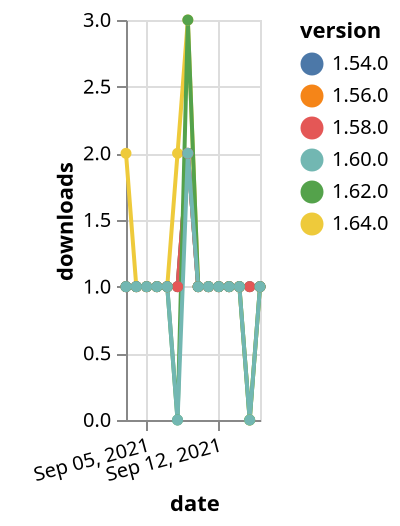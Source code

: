 {"$schema": "https://vega.github.io/schema/vega-lite/v5.json", "description": "A simple bar chart with embedded data.", "data": {"values": [{"date": "2021-09-03", "total": 202, "delta": 1, "version": "1.56.0"}, {"date": "2021-09-04", "total": 203, "delta": 1, "version": "1.56.0"}, {"date": "2021-09-05", "total": 204, "delta": 1, "version": "1.56.0"}, {"date": "2021-09-06", "total": 205, "delta": 1, "version": "1.56.0"}, {"date": "2021-09-07", "total": 206, "delta": 1, "version": "1.56.0"}, {"date": "2021-09-08", "total": 207, "delta": 1, "version": "1.56.0"}, {"date": "2021-09-09", "total": 209, "delta": 2, "version": "1.56.0"}, {"date": "2021-09-10", "total": 210, "delta": 1, "version": "1.56.0"}, {"date": "2021-09-11", "total": 211, "delta": 1, "version": "1.56.0"}, {"date": "2021-09-12", "total": 212, "delta": 1, "version": "1.56.0"}, {"date": "2021-09-13", "total": 213, "delta": 1, "version": "1.56.0"}, {"date": "2021-09-14", "total": 214, "delta": 1, "version": "1.56.0"}, {"date": "2021-09-15", "total": 215, "delta": 1, "version": "1.56.0"}, {"date": "2021-09-16", "total": 216, "delta": 1, "version": "1.56.0"}, {"date": "2021-09-03", "total": 126, "delta": 2, "version": "1.64.0"}, {"date": "2021-09-04", "total": 127, "delta": 1, "version": "1.64.0"}, {"date": "2021-09-05", "total": 128, "delta": 1, "version": "1.64.0"}, {"date": "2021-09-06", "total": 129, "delta": 1, "version": "1.64.0"}, {"date": "2021-09-07", "total": 130, "delta": 1, "version": "1.64.0"}, {"date": "2021-09-08", "total": 132, "delta": 2, "version": "1.64.0"}, {"date": "2021-09-09", "total": 135, "delta": 3, "version": "1.64.0"}, {"date": "2021-09-10", "total": 136, "delta": 1, "version": "1.64.0"}, {"date": "2021-09-11", "total": 137, "delta": 1, "version": "1.64.0"}, {"date": "2021-09-12", "total": 138, "delta": 1, "version": "1.64.0"}, {"date": "2021-09-13", "total": 139, "delta": 1, "version": "1.64.0"}, {"date": "2021-09-14", "total": 140, "delta": 1, "version": "1.64.0"}, {"date": "2021-09-15", "total": 140, "delta": 0, "version": "1.64.0"}, {"date": "2021-09-16", "total": 141, "delta": 1, "version": "1.64.0"}, {"date": "2021-09-03", "total": 250, "delta": 1, "version": "1.54.0"}, {"date": "2021-09-04", "total": 251, "delta": 1, "version": "1.54.0"}, {"date": "2021-09-05", "total": 252, "delta": 1, "version": "1.54.0"}, {"date": "2021-09-06", "total": 253, "delta": 1, "version": "1.54.0"}, {"date": "2021-09-07", "total": 254, "delta": 1, "version": "1.54.0"}, {"date": "2021-09-08", "total": 255, "delta": 1, "version": "1.54.0"}, {"date": "2021-09-09", "total": 257, "delta": 2, "version": "1.54.0"}, {"date": "2021-09-10", "total": 258, "delta": 1, "version": "1.54.0"}, {"date": "2021-09-11", "total": 259, "delta": 1, "version": "1.54.0"}, {"date": "2021-09-12", "total": 260, "delta": 1, "version": "1.54.0"}, {"date": "2021-09-13", "total": 261, "delta": 1, "version": "1.54.0"}, {"date": "2021-09-14", "total": 262, "delta": 1, "version": "1.54.0"}, {"date": "2021-09-15", "total": 263, "delta": 1, "version": "1.54.0"}, {"date": "2021-09-16", "total": 264, "delta": 1, "version": "1.54.0"}, {"date": "2021-09-03", "total": 190, "delta": 1, "version": "1.58.0"}, {"date": "2021-09-04", "total": 191, "delta": 1, "version": "1.58.0"}, {"date": "2021-09-05", "total": 192, "delta": 1, "version": "1.58.0"}, {"date": "2021-09-06", "total": 193, "delta": 1, "version": "1.58.0"}, {"date": "2021-09-07", "total": 194, "delta": 1, "version": "1.58.0"}, {"date": "2021-09-08", "total": 195, "delta": 1, "version": "1.58.0"}, {"date": "2021-09-09", "total": 197, "delta": 2, "version": "1.58.0"}, {"date": "2021-09-10", "total": 198, "delta": 1, "version": "1.58.0"}, {"date": "2021-09-11", "total": 199, "delta": 1, "version": "1.58.0"}, {"date": "2021-09-12", "total": 200, "delta": 1, "version": "1.58.0"}, {"date": "2021-09-13", "total": 201, "delta": 1, "version": "1.58.0"}, {"date": "2021-09-14", "total": 202, "delta": 1, "version": "1.58.0"}, {"date": "2021-09-15", "total": 203, "delta": 1, "version": "1.58.0"}, {"date": "2021-09-16", "total": 204, "delta": 1, "version": "1.58.0"}, {"date": "2021-09-03", "total": 189, "delta": 1, "version": "1.62.0"}, {"date": "2021-09-04", "total": 190, "delta": 1, "version": "1.62.0"}, {"date": "2021-09-05", "total": 191, "delta": 1, "version": "1.62.0"}, {"date": "2021-09-06", "total": 192, "delta": 1, "version": "1.62.0"}, {"date": "2021-09-07", "total": 193, "delta": 1, "version": "1.62.0"}, {"date": "2021-09-08", "total": 193, "delta": 0, "version": "1.62.0"}, {"date": "2021-09-09", "total": 196, "delta": 3, "version": "1.62.0"}, {"date": "2021-09-10", "total": 197, "delta": 1, "version": "1.62.0"}, {"date": "2021-09-11", "total": 198, "delta": 1, "version": "1.62.0"}, {"date": "2021-09-12", "total": 199, "delta": 1, "version": "1.62.0"}, {"date": "2021-09-13", "total": 200, "delta": 1, "version": "1.62.0"}, {"date": "2021-09-14", "total": 201, "delta": 1, "version": "1.62.0"}, {"date": "2021-09-15", "total": 201, "delta": 0, "version": "1.62.0"}, {"date": "2021-09-16", "total": 202, "delta": 1, "version": "1.62.0"}, {"date": "2021-09-03", "total": 164, "delta": 1, "version": "1.60.0"}, {"date": "2021-09-04", "total": 165, "delta": 1, "version": "1.60.0"}, {"date": "2021-09-05", "total": 166, "delta": 1, "version": "1.60.0"}, {"date": "2021-09-06", "total": 167, "delta": 1, "version": "1.60.0"}, {"date": "2021-09-07", "total": 168, "delta": 1, "version": "1.60.0"}, {"date": "2021-09-08", "total": 168, "delta": 0, "version": "1.60.0"}, {"date": "2021-09-09", "total": 170, "delta": 2, "version": "1.60.0"}, {"date": "2021-09-10", "total": 171, "delta": 1, "version": "1.60.0"}, {"date": "2021-09-11", "total": 172, "delta": 1, "version": "1.60.0"}, {"date": "2021-09-12", "total": 173, "delta": 1, "version": "1.60.0"}, {"date": "2021-09-13", "total": 174, "delta": 1, "version": "1.60.0"}, {"date": "2021-09-14", "total": 175, "delta": 1, "version": "1.60.0"}, {"date": "2021-09-15", "total": 175, "delta": 0, "version": "1.60.0"}, {"date": "2021-09-16", "total": 176, "delta": 1, "version": "1.60.0"}]}, "width": "container", "mark": {"type": "line", "point": {"filled": true}}, "encoding": {"x": {"field": "date", "type": "temporal", "timeUnit": "yearmonthdate", "title": "date", "axis": {"labelAngle": -15}}, "y": {"field": "delta", "type": "quantitative", "title": "downloads"}, "color": {"field": "version", "type": "nominal"}, "tooltip": {"field": "delta"}}}